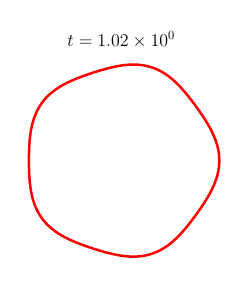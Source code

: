 \begin{tikzpicture}[scale=0.45]

  \begin{axis}[
    hide axis,
    axis equal image,
    xmin = -2.1,
    xmax = 2.1,
    ymin = -2.1,
    ymax = 2.1,
    xtick = \empty,
    ytick = \empty,
    title style={align=left},
    title={\Large $t = 1.02 \times 10^{0}$}
  ]

\addplot[red,line width=2pt] coordinates{
(2.042e+00,-1.307e-10)
(2.041e+00,4.072e-02)
(2.039e+00,8.241e-02)
(2.035e+00,1.259e-01)
(2.029e+00,1.718e-01)
(2.021e+00,2.204e-01)
(2.01e+00,2.717e-01)
(1.996e+00,3.255e-01)
(1.978e+00,3.814e-01)
(1.958e+00,4.389e-01)
(1.935e+00,4.974e-01)
(1.909e+00,5.562e-01)
(1.881e+00,6.146e-01)
(1.851e+00,6.722e-01)
(1.82e+00,7.282e-01)
(1.788e+00,7.821e-01)
(1.757e+00,8.335e-01)
(1.726e+00,8.818e-01)
(1.697e+00,9.266e-01)
(1.669e+00,9.675e-01)
(1.644e+00,1.004e+00)
(1.622e+00,1.036e+00)
(1.602e+00,1.064e+00)
(1.586e+00,1.087e+00)
(1.573e+00,1.106e+00)
(1.561e+00,1.121e+00)
(1.551e+00,1.135e+00)
(1.54e+00,1.151e+00)
(1.527e+00,1.169e+00)
(1.511e+00,1.19e+00)
(1.491e+00,1.216e+00)
(1.468e+00,1.247e+00)
(1.442e+00,1.281e+00)
(1.412e+00,1.319e+00)
(1.379e+00,1.36e+00)
(1.343e+00,1.404e+00)
(1.304e+00,1.45e+00)
(1.263e+00,1.496e+00)
(1.22e+00,1.543e+00)
(1.175e+00,1.59e+00)
(1.128e+00,1.635e+00)
(1.081e+00,1.678e+00)
(1.032e+00,1.719e+00)
(9.838e-01,1.757e+00)
(9.357e-01,1.791e+00)
(8.886e-01,1.821e+00)
(8.429e-01,1.848e+00)
(7.989e-01,1.872e+00)
(7.567e-01,1.893e+00)
(7.163e-01,1.91e+00)
(6.771e-01,1.926e+00)
(6.386e-01,1.939e+00)
(5.998e-01,1.951e+00)
(5.598e-01,1.962e+00)
(5.178e-01,1.972e+00)
(4.729e-01,1.981e+00)
(4.247e-01,1.988e+00)
(3.732e-01,1.994e+00)
(3.184e-01,1.998e+00)
(2.605e-01,2.0e+00)
(2.0e-01,1.999e+00)
(1.376e-01,1.995e+00)
(7.386e-02,1.989e+00)
(9.551e-03,1.981e+00)
(-5.457e-02,1.97e+00)
(-1.177e-01,1.958e+00)
(-1.793e-01,1.945e+00)
(-2.384e-01,1.931e+00)
(-2.945e-01,1.917e+00)
(-3.47e-01,1.903e+00)
(-3.953e-01,1.889e+00)
(-4.388e-01,1.877e+00)
(-4.774e-01,1.865e+00)
(-5.106e-01,1.855e+00)
(-5.386e-01,1.846e+00)
(-5.616e-01,1.839e+00)
(-5.805e-01,1.833e+00)
(-5.973e-01,1.827e+00)
(-6.146e-01,1.821e+00)
(-6.35e-01,1.815e+00)
(-6.598e-01,1.806e+00)
(-6.895e-01,1.796e+00)
(-7.245e-01,1.784e+00)
(-7.644e-01,1.77e+00)
(-8.089e-01,1.754e+00)
(-8.575e-01,1.736e+00)
(-9.096e-01,1.716e+00)
(-9.644e-01,1.693e+00)
(-1.021e+00,1.669e+00)
(-1.079e+00,1.643e+00)
(-1.137e+00,1.615e+00)
(-1.195e+00,1.585e+00)
(-1.251e+00,1.553e+00)
(-1.305e+00,1.52e+00)
(-1.357e+00,1.485e+00)
(-1.405e+00,1.45e+00)
(-1.449e+00,1.415e+00)
(-1.49e+00,1.38e+00)
(-1.527e+00,1.345e+00)
(-1.56e+00,1.311e+00)
(-1.59e+00,1.278e+00)
(-1.617e+00,1.246e+00)
(-1.642e+00,1.213e+00)
(-1.666e+00,1.18e+00)
(-1.689e+00,1.146e+00)
(-1.711e+00,1.109e+00)
(-1.733e+00,1.07e+00)
(-1.755e+00,1.027e+00)
(-1.777e+00,9.809e-01)
(-1.798e+00,9.307e-01)
(-1.817e+00,8.768e-01)
(-1.835e+00,8.196e-01)
(-1.852e+00,7.596e-01)
(-1.866e+00,6.975e-01)
(-1.879e+00,6.34e-01)
(-1.889e+00,5.698e-01)
(-1.897e+00,5.059e-01)
(-1.904e+00,4.43e-01)
(-1.909e+00,3.819e-01)
(-1.913e+00,3.235e-01)
(-1.916e+00,2.685e-01)
(-1.919e+00,2.175e-01)
(-1.92e+00,1.712e-01)
(-1.921e+00,1.298e-01)
(-1.922e+00,9.397e-02)
(-1.922e+00,6.361e-02)
(-1.922e+00,3.851e-02)
(-1.922e+00,1.788e-02)
(-1.922e+00,2.277e-11)
(-1.922e+00,-1.788e-02)
(-1.922e+00,-3.851e-02)
(-1.922e+00,-6.361e-02)
(-1.922e+00,-9.397e-02)
(-1.921e+00,-1.298e-01)
(-1.92e+00,-1.712e-01)
(-1.919e+00,-2.175e-01)
(-1.916e+00,-2.685e-01)
(-1.913e+00,-3.235e-01)
(-1.909e+00,-3.819e-01)
(-1.904e+00,-4.43e-01)
(-1.897e+00,-5.059e-01)
(-1.889e+00,-5.698e-01)
(-1.879e+00,-6.34e-01)
(-1.866e+00,-6.975e-01)
(-1.852e+00,-7.596e-01)
(-1.835e+00,-8.196e-01)
(-1.817e+00,-8.768e-01)
(-1.798e+00,-9.307e-01)
(-1.777e+00,-9.809e-01)
(-1.755e+00,-1.027e+00)
(-1.733e+00,-1.07e+00)
(-1.711e+00,-1.109e+00)
(-1.689e+00,-1.146e+00)
(-1.666e+00,-1.18e+00)
(-1.642e+00,-1.213e+00)
(-1.617e+00,-1.246e+00)
(-1.59e+00,-1.278e+00)
(-1.56e+00,-1.311e+00)
(-1.527e+00,-1.345e+00)
(-1.49e+00,-1.38e+00)
(-1.449e+00,-1.415e+00)
(-1.405e+00,-1.45e+00)
(-1.357e+00,-1.485e+00)
(-1.305e+00,-1.52e+00)
(-1.251e+00,-1.553e+00)
(-1.195e+00,-1.585e+00)
(-1.137e+00,-1.615e+00)
(-1.079e+00,-1.643e+00)
(-1.021e+00,-1.669e+00)
(-9.644e-01,-1.693e+00)
(-9.096e-01,-1.716e+00)
(-8.575e-01,-1.736e+00)
(-8.089e-01,-1.754e+00)
(-7.644e-01,-1.77e+00)
(-7.245e-01,-1.784e+00)
(-6.895e-01,-1.796e+00)
(-6.598e-01,-1.806e+00)
(-6.35e-01,-1.815e+00)
(-6.146e-01,-1.821e+00)
(-5.973e-01,-1.827e+00)
(-5.805e-01,-1.833e+00)
(-5.616e-01,-1.839e+00)
(-5.386e-01,-1.846e+00)
(-5.106e-01,-1.855e+00)
(-4.774e-01,-1.865e+00)
(-4.388e-01,-1.877e+00)
(-3.953e-01,-1.889e+00)
(-3.47e-01,-1.903e+00)
(-2.945e-01,-1.917e+00)
(-2.384e-01,-1.931e+00)
(-1.793e-01,-1.945e+00)
(-1.177e-01,-1.958e+00)
(-5.457e-02,-1.97e+00)
(9.551e-03,-1.981e+00)
(7.386e-02,-1.989e+00)
(1.376e-01,-1.995e+00)
(2.0e-01,-1.999e+00)
(2.605e-01,-2.0e+00)
(3.184e-01,-1.998e+00)
(3.732e-01,-1.994e+00)
(4.247e-01,-1.988e+00)
(4.729e-01,-1.981e+00)
(5.178e-01,-1.972e+00)
(5.598e-01,-1.962e+00)
(5.998e-01,-1.951e+00)
(6.386e-01,-1.939e+00)
(6.771e-01,-1.926e+00)
(7.163e-01,-1.91e+00)
(7.567e-01,-1.893e+00)
(7.989e-01,-1.872e+00)
(8.429e-01,-1.848e+00)
(8.886e-01,-1.821e+00)
(9.357e-01,-1.791e+00)
(9.838e-01,-1.757e+00)
(1.032e+00,-1.719e+00)
(1.081e+00,-1.678e+00)
(1.128e+00,-1.635e+00)
(1.175e+00,-1.59e+00)
(1.22e+00,-1.543e+00)
(1.263e+00,-1.496e+00)
(1.304e+00,-1.45e+00)
(1.343e+00,-1.404e+00)
(1.379e+00,-1.36e+00)
(1.412e+00,-1.319e+00)
(1.442e+00,-1.281e+00)
(1.468e+00,-1.247e+00)
(1.491e+00,-1.216e+00)
(1.511e+00,-1.19e+00)
(1.527e+00,-1.169e+00)
(1.54e+00,-1.151e+00)
(1.551e+00,-1.135e+00)
(1.561e+00,-1.121e+00)
(1.573e+00,-1.106e+00)
(1.586e+00,-1.087e+00)
(1.602e+00,-1.064e+00)
(1.622e+00,-1.036e+00)
(1.644e+00,-1.004e+00)
(1.669e+00,-9.675e-01)
(1.697e+00,-9.266e-01)
(1.726e+00,-8.818e-01)
(1.757e+00,-8.335e-01)
(1.788e+00,-7.821e-01)
(1.82e+00,-7.282e-01)
(1.851e+00,-6.722e-01)
(1.881e+00,-6.146e-01)
(1.909e+00,-5.562e-01)
(1.935e+00,-4.974e-01)
(1.958e+00,-4.389e-01)
(1.978e+00,-3.814e-01)
(1.996e+00,-3.255e-01)
(2.01e+00,-2.717e-01)
(2.021e+00,-2.204e-01)
(2.029e+00,-1.718e-01)
(2.035e+00,-1.259e-01)
(2.039e+00,-8.241e-02)
(2.041e+00,-4.072e-02)
(2.042e+00,-1.307e-10)
};



\end{axis}

\end{tikzpicture}
